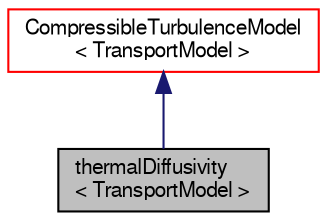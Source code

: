 digraph "thermalDiffusivity&lt; TransportModel &gt;"
{
  bgcolor="transparent";
  edge [fontname="FreeSans",fontsize="10",labelfontname="FreeSans",labelfontsize="10"];
  node [fontname="FreeSans",fontsize="10",shape=record];
  Node1 [label="thermalDiffusivity\l\< TransportModel \>",height=0.2,width=0.4,color="black", fillcolor="grey75", style="filled" fontcolor="black"];
  Node2 -> Node1 [dir="back",color="midnightblue",fontsize="10",style="solid",fontname="FreeSans"];
  Node2 [label="CompressibleTurbulenceModel\l\< TransportModel \>",height=0.2,width=0.4,color="red",URL="$a00325.html",tooltip="Templated abstract base class for single-phase compressible turbulence models. "];
}
